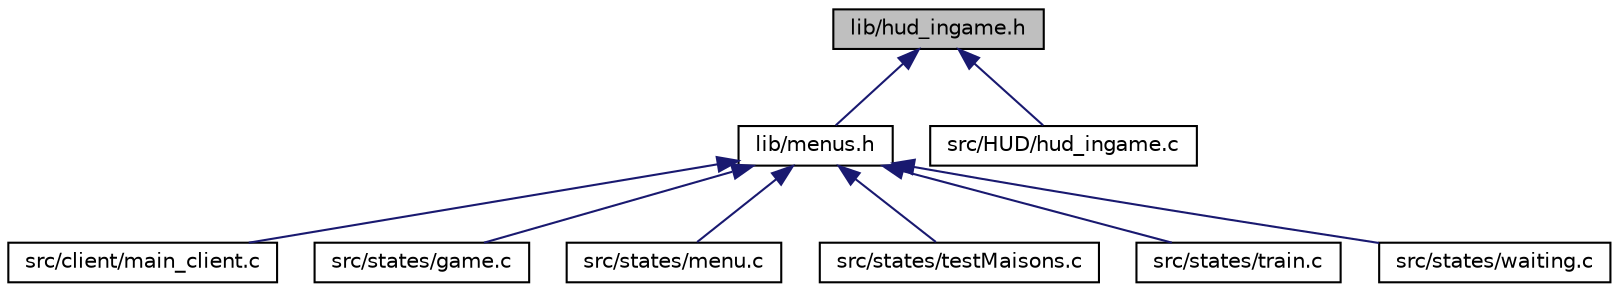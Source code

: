 digraph "lib/hud_ingame.h"
{
 // LATEX_PDF_SIZE
  edge [fontname="Helvetica",fontsize="10",labelfontname="Helvetica",labelfontsize="10"];
  node [fontname="Helvetica",fontsize="10",shape=record];
  Node1 [label="lib/hud_ingame.h",height=0.2,width=0.4,color="black", fillcolor="grey75", style="filled", fontcolor="black",tooltip="Header de hud_ingame.c."];
  Node1 -> Node2 [dir="back",color="midnightblue",fontsize="10",style="solid"];
  Node2 [label="lib/menus.h",height=0.2,width=0.4,color="black", fillcolor="white", style="filled",URL="$menus_8h.html",tooltip="Header commun aux différents statuts du jeu."];
  Node2 -> Node3 [dir="back",color="midnightblue",fontsize="10",style="solid"];
  Node3 [label="src/client/main_client.c",height=0.2,width=0.4,color="black", fillcolor="white", style="filled",URL="$main__client_8c.html",tooltip="Fonction principale du jeu."];
  Node2 -> Node4 [dir="back",color="midnightblue",fontsize="10",style="solid"];
  Node4 [label="src/states/game.c",height=0.2,width=0.4,color="black", fillcolor="white", style="filled",URL="$game_8c.html",tooltip="Déroulement du jeu dans l'état GAME."];
  Node2 -> Node5 [dir="back",color="midnightblue",fontsize="10",style="solid"];
  Node5 [label="src/states/menu.c",height=0.2,width=0.4,color="black", fillcolor="white", style="filled",URL="$menu_8c.html",tooltip="Déroulement du jeu dans l'état HOME."];
  Node2 -> Node6 [dir="back",color="midnightblue",fontsize="10",style="solid"];
  Node6 [label="src/states/testMaisons.c",height=0.2,width=0.4,color="black", fillcolor="white", style="filled",URL="$testMaisons_8c.html",tooltip="Déroulement du jeu dans l'état TEST_M."];
  Node2 -> Node7 [dir="back",color="midnightblue",fontsize="10",style="solid"];
  Node7 [label="src/states/train.c",height=0.2,width=0.4,color="black", fillcolor="white", style="filled",URL="$train_8c.html",tooltip="Déroulement du jeu dans l'état TRAIN."];
  Node2 -> Node8 [dir="back",color="midnightblue",fontsize="10",style="solid"];
  Node8 [label="src/states/waiting.c",height=0.2,width=0.4,color="black", fillcolor="white", style="filled",URL="$waiting_8c.html",tooltip="Déroulement du jeu dans l'état WAITING."];
  Node1 -> Node9 [dir="back",color="midnightblue",fontsize="10",style="solid"];
  Node9 [label="src/HUD/hud_ingame.c",height=0.2,width=0.4,color="black", fillcolor="white", style="filled",URL="$hud__ingame_8c.html",tooltip="Fonctions de déplacement."];
}
